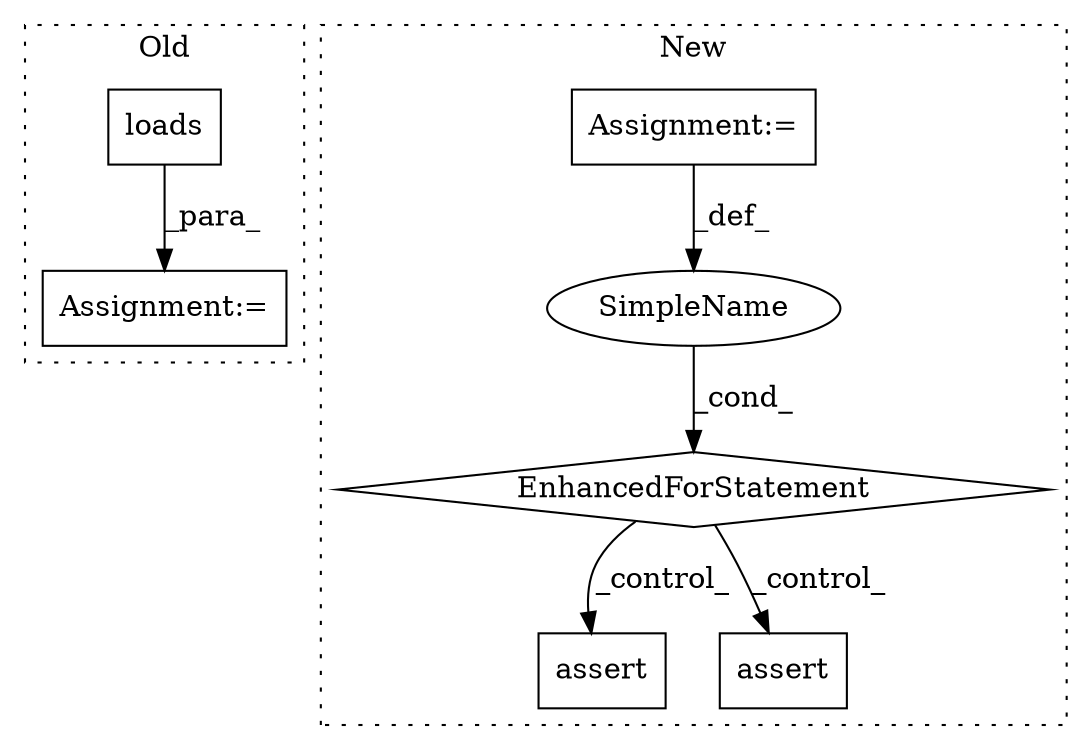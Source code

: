 digraph G {
subgraph cluster0 {
1 [label="loads" a="32" s="10555,10580" l="6,1" shape="box"];
3 [label="Assignment:=" a="7" s="10547" l="1" shape="box"];
label = "Old";
style="dotted";
}
subgraph cluster1 {
2 [label="assert" a="32" s="10789,10859" l="20,1" shape="box"];
4 [label="EnhancedForStatement" a="70" s="10597,10671" l="57,2" shape="diamond"];
5 [label="SimpleName" a="42" s="10658" l="2" shape="ellipse"];
6 [label="assert" a="32" s="10884,11036" l="20,1" shape="box"];
7 [label="Assignment:=" a="7" s="10233" l="1" shape="box"];
label = "New";
style="dotted";
}
1 -> 3 [label="_para_"];
4 -> 6 [label="_control_"];
4 -> 2 [label="_control_"];
5 -> 4 [label="_cond_"];
7 -> 5 [label="_def_"];
}